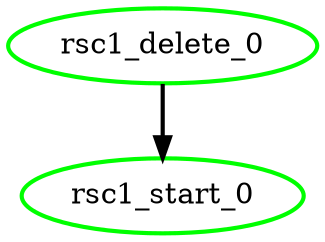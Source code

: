 digraph "g" {
	size = "30,30"
"rsc1_delete_0" [ tooltip="node1" style=bold color="green" fontcolor="black" ]
"rsc1_start_0" [ tooltip="node1" style=bold color="green" fontcolor="black" ]
"rsc1_delete_0" -> "rsc1_start_0" [ style = bold]
}
